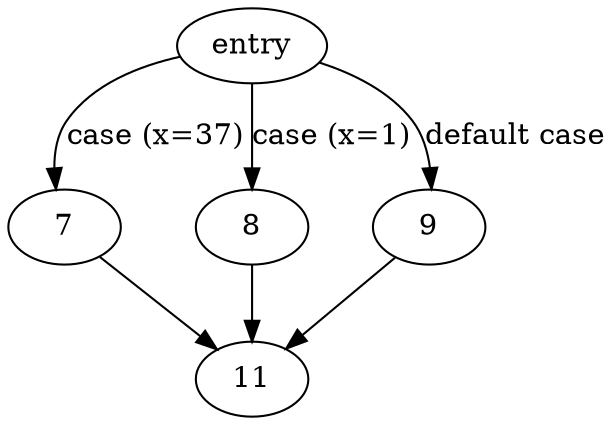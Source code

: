 digraph "sqliteErrorFromPosixError" {
	// Node definitions.
	2 [label=entry];
	7;
	8;
	9;
	11;

	// Edge definitions.
	2 -> 7 [label="case (x=37)"];
	2 -> 8 [label="case (x=1)"];
	2 -> 9 [label="default case"];
	7 -> 11;
	8 -> 11;
	9 -> 11;
}